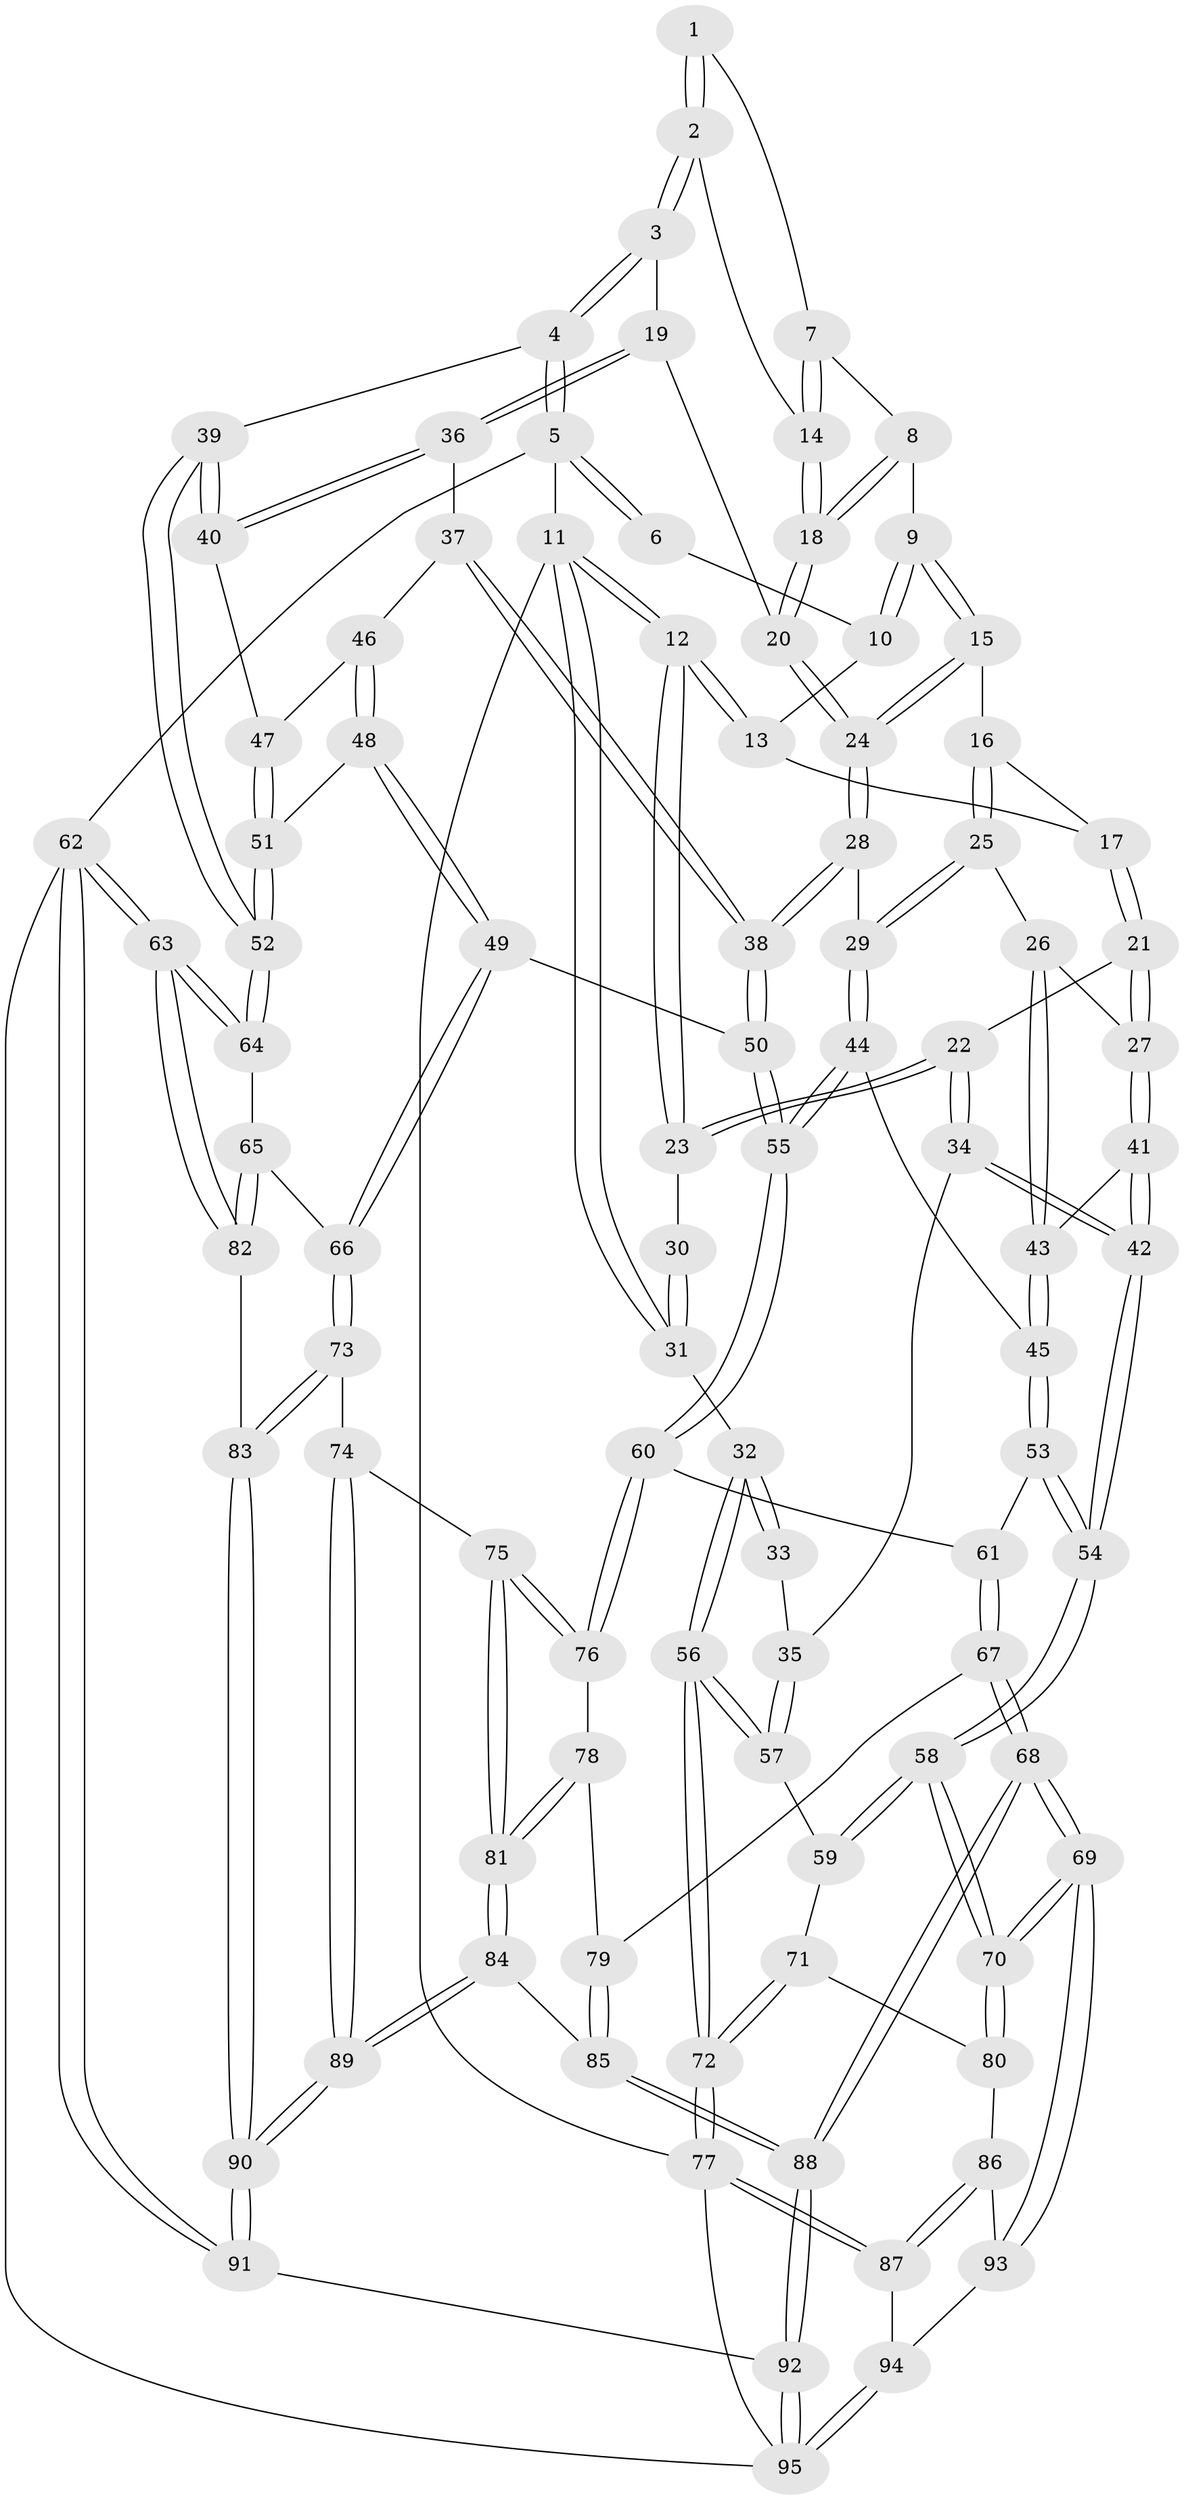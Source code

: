 // coarse degree distribution, {3: 0.09259259259259259, 5: 0.35185185185185186, 6: 0.09259259259259259, 4: 0.46296296296296297}
// Generated by graph-tools (version 1.1) at 2025/24/03/03/25 07:24:36]
// undirected, 95 vertices, 234 edges
graph export_dot {
graph [start="1"]
  node [color=gray90,style=filled];
  1 [pos="+0.802688745647324+0"];
  2 [pos="+0.8955374465484232+0.04277119209760543"];
  3 [pos="+0.9780839189394039+0.03366645331917201"];
  4 [pos="+1+0"];
  5 [pos="+1+0"];
  6 [pos="+0.8019900816779881+0"];
  7 [pos="+0.8008364186376333+0"];
  8 [pos="+0.7408738412426967+0.05539040841317187"];
  9 [pos="+0.6853910421097473+0.06348322750886054"];
  10 [pos="+0.6214005949284097+0"];
  11 [pos="+0+0"];
  12 [pos="+0.2824945364435335+0"];
  13 [pos="+0.49890516629658477+0"];
  14 [pos="+0.8415307806376213+0.054540451222359516"];
  15 [pos="+0.6814156815079617+0.0698263765019233"];
  16 [pos="+0.6044830520859357+0.08289546616267365"];
  17 [pos="+0.5739799812423961+0.060864445677999486"];
  18 [pos="+0.8179394164405722+0.11527772972073648"];
  19 [pos="+0.8575726203140194+0.20969052174592495"];
  20 [pos="+0.832267515000038+0.20420331392229718"];
  21 [pos="+0.38872540813853496+0.19476647872675926"];
  22 [pos="+0.3233109536918982+0.14956839729450272"];
  23 [pos="+0.308227661643323+0.129774677096579"];
  24 [pos="+0.7185507772889671+0.24686156767331477"];
  25 [pos="+0.5781258938454078+0.2736070187663634"];
  26 [pos="+0.5166416387709429+0.25928009045101813"];
  27 [pos="+0.4173825349281487+0.22429408159870182"];
  28 [pos="+0.6667231105173852+0.29426789225145644"];
  29 [pos="+0.6326590379565731+0.3023755832040582"];
  30 [pos="+0.16651127233001334+0.18722454485105403"];
  31 [pos="+0+0.08531974934015364"];
  32 [pos="+0+0.43313378339733827"];
  33 [pos="+0.15868815207152673+0.20278700289816548"];
  34 [pos="+0.21942101741507936+0.3961208433628768"];
  35 [pos="+0.11180950746842024+0.4177971852339448"];
  36 [pos="+0.8782371351914917+0.22375581330992433"];
  37 [pos="+0.8892509506222054+0.3825924451776027"];
  38 [pos="+0.8127481860503502+0.43358653258978697"];
  39 [pos="+1+0.23747289731745197"];
  40 [pos="+1+0.2561442714030868"];
  41 [pos="+0.3821857451871548+0.38321115880907025"];
  42 [pos="+0.32302806072462614+0.4677471890063748"];
  43 [pos="+0.4660384675444246+0.437009537794704"];
  44 [pos="+0.5994901536441724+0.45323241096505734"];
  45 [pos="+0.5007355817649357+0.48985390339068235"];
  46 [pos="+0.9286578979818222+0.39280074036803264"];
  47 [pos="+0.9372743394425039+0.39192614608387394"];
  48 [pos="+0.9349369784300584+0.5373991487424575"];
  49 [pos="+0.8655365129961173+0.5704243294522012"];
  50 [pos="+0.8133734619993334+0.5357923886228426"];
  51 [pos="+1+0.514690566485147"];
  52 [pos="+1+0.5294714068360965"];
  53 [pos="+0.4467381028360022+0.5488679017283258"];
  54 [pos="+0.34513336679374035+0.5835355368516063"];
  55 [pos="+0.6750604954581796+0.5763870179149725"];
  56 [pos="+0+0.44206177318955125"];
  57 [pos="+0.033561988299048384+0.4684663473219256"];
  58 [pos="+0.3104596182399157+0.6461519938405734"];
  59 [pos="+0.09097874041658821+0.5327671763987839"];
  60 [pos="+0.6658445866919473+0.5981422343063894"];
  61 [pos="+0.5152560807126265+0.5958530288862682"];
  62 [pos="+1+1"];
  63 [pos="+1+1"];
  64 [pos="+1+0.6758822975270239"];
  65 [pos="+0.9088108607999418+0.6726694712608684"];
  66 [pos="+0.8867381223909825+0.6673522464357042"];
  67 [pos="+0.5307438760620361+0.7254783712209341"];
  68 [pos="+0.3454108710863714+0.8160743580031757"];
  69 [pos="+0.3203513488048579+0.7889206975560243"];
  70 [pos="+0.3191467314337892+0.7861429445600979"];
  71 [pos="+0.0780246480068836+0.6883876323222524"];
  72 [pos="+0+0.6990140760393957"];
  73 [pos="+0.8465868133964103+0.731397894217336"];
  74 [pos="+0.839917911216716+0.7343480367063665"];
  75 [pos="+0.7619435077535627+0.7122630534545078"];
  76 [pos="+0.663320364091034+0.6247306834645553"];
  77 [pos="+0+0.9366362002161345"];
  78 [pos="+0.6349309515410961+0.6705361569416519"];
  79 [pos="+0.5495707112946264+0.7225028126715096"];
  80 [pos="+0.1108763902875308+0.7378948631362986"];
  81 [pos="+0.6850009945402058+0.7919547831581174"];
  82 [pos="+1+0.8907069814381517"];
  83 [pos="+0.9059789712750965+0.8053887205300744"];
  84 [pos="+0.6841757774441918+0.8282681099690158"];
  85 [pos="+0.6359055868076621+0.8295223523460138"];
  86 [pos="+0+0.8181077235408508"];
  87 [pos="+0+0.8883599532489402"];
  88 [pos="+0.4014966910614458+0.9814767227292901"];
  89 [pos="+0.748554329206571+0.8857877283686449"];
  90 [pos="+0.774143270146228+0.9831643563880502"];
  91 [pos="+0.7986166410055622+1"];
  92 [pos="+0.4204399816801486+1"];
  93 [pos="+0.23197081241455828+0.8308484247562257"];
  94 [pos="+0.10395525802023149+0.9036315340538663"];
  95 [pos="+0.22679208559059+1"];
  1 -- 2;
  1 -- 2;
  1 -- 7;
  2 -- 3;
  2 -- 3;
  2 -- 14;
  3 -- 4;
  3 -- 4;
  3 -- 19;
  4 -- 5;
  4 -- 5;
  4 -- 39;
  5 -- 6;
  5 -- 6;
  5 -- 11;
  5 -- 62;
  6 -- 10;
  7 -- 8;
  7 -- 14;
  7 -- 14;
  8 -- 9;
  8 -- 18;
  8 -- 18;
  9 -- 10;
  9 -- 10;
  9 -- 15;
  9 -- 15;
  10 -- 13;
  11 -- 12;
  11 -- 12;
  11 -- 31;
  11 -- 31;
  11 -- 77;
  12 -- 13;
  12 -- 13;
  12 -- 23;
  12 -- 23;
  13 -- 17;
  14 -- 18;
  14 -- 18;
  15 -- 16;
  15 -- 24;
  15 -- 24;
  16 -- 17;
  16 -- 25;
  16 -- 25;
  17 -- 21;
  17 -- 21;
  18 -- 20;
  18 -- 20;
  19 -- 20;
  19 -- 36;
  19 -- 36;
  20 -- 24;
  20 -- 24;
  21 -- 22;
  21 -- 27;
  21 -- 27;
  22 -- 23;
  22 -- 23;
  22 -- 34;
  22 -- 34;
  23 -- 30;
  24 -- 28;
  24 -- 28;
  25 -- 26;
  25 -- 29;
  25 -- 29;
  26 -- 27;
  26 -- 43;
  26 -- 43;
  27 -- 41;
  27 -- 41;
  28 -- 29;
  28 -- 38;
  28 -- 38;
  29 -- 44;
  29 -- 44;
  30 -- 31;
  30 -- 31;
  31 -- 32;
  32 -- 33;
  32 -- 33;
  32 -- 56;
  32 -- 56;
  33 -- 35;
  34 -- 35;
  34 -- 42;
  34 -- 42;
  35 -- 57;
  35 -- 57;
  36 -- 37;
  36 -- 40;
  36 -- 40;
  37 -- 38;
  37 -- 38;
  37 -- 46;
  38 -- 50;
  38 -- 50;
  39 -- 40;
  39 -- 40;
  39 -- 52;
  39 -- 52;
  40 -- 47;
  41 -- 42;
  41 -- 42;
  41 -- 43;
  42 -- 54;
  42 -- 54;
  43 -- 45;
  43 -- 45;
  44 -- 45;
  44 -- 55;
  44 -- 55;
  45 -- 53;
  45 -- 53;
  46 -- 47;
  46 -- 48;
  46 -- 48;
  47 -- 51;
  47 -- 51;
  48 -- 49;
  48 -- 49;
  48 -- 51;
  49 -- 50;
  49 -- 66;
  49 -- 66;
  50 -- 55;
  50 -- 55;
  51 -- 52;
  51 -- 52;
  52 -- 64;
  52 -- 64;
  53 -- 54;
  53 -- 54;
  53 -- 61;
  54 -- 58;
  54 -- 58;
  55 -- 60;
  55 -- 60;
  56 -- 57;
  56 -- 57;
  56 -- 72;
  56 -- 72;
  57 -- 59;
  58 -- 59;
  58 -- 59;
  58 -- 70;
  58 -- 70;
  59 -- 71;
  60 -- 61;
  60 -- 76;
  60 -- 76;
  61 -- 67;
  61 -- 67;
  62 -- 63;
  62 -- 63;
  62 -- 91;
  62 -- 91;
  62 -- 95;
  63 -- 64;
  63 -- 64;
  63 -- 82;
  63 -- 82;
  64 -- 65;
  65 -- 66;
  65 -- 82;
  65 -- 82;
  66 -- 73;
  66 -- 73;
  67 -- 68;
  67 -- 68;
  67 -- 79;
  68 -- 69;
  68 -- 69;
  68 -- 88;
  68 -- 88;
  69 -- 70;
  69 -- 70;
  69 -- 93;
  69 -- 93;
  70 -- 80;
  70 -- 80;
  71 -- 72;
  71 -- 72;
  71 -- 80;
  72 -- 77;
  72 -- 77;
  73 -- 74;
  73 -- 83;
  73 -- 83;
  74 -- 75;
  74 -- 89;
  74 -- 89;
  75 -- 76;
  75 -- 76;
  75 -- 81;
  75 -- 81;
  76 -- 78;
  77 -- 87;
  77 -- 87;
  77 -- 95;
  78 -- 79;
  78 -- 81;
  78 -- 81;
  79 -- 85;
  79 -- 85;
  80 -- 86;
  81 -- 84;
  81 -- 84;
  82 -- 83;
  83 -- 90;
  83 -- 90;
  84 -- 85;
  84 -- 89;
  84 -- 89;
  85 -- 88;
  85 -- 88;
  86 -- 87;
  86 -- 87;
  86 -- 93;
  87 -- 94;
  88 -- 92;
  88 -- 92;
  89 -- 90;
  89 -- 90;
  90 -- 91;
  90 -- 91;
  91 -- 92;
  92 -- 95;
  92 -- 95;
  93 -- 94;
  94 -- 95;
  94 -- 95;
}
